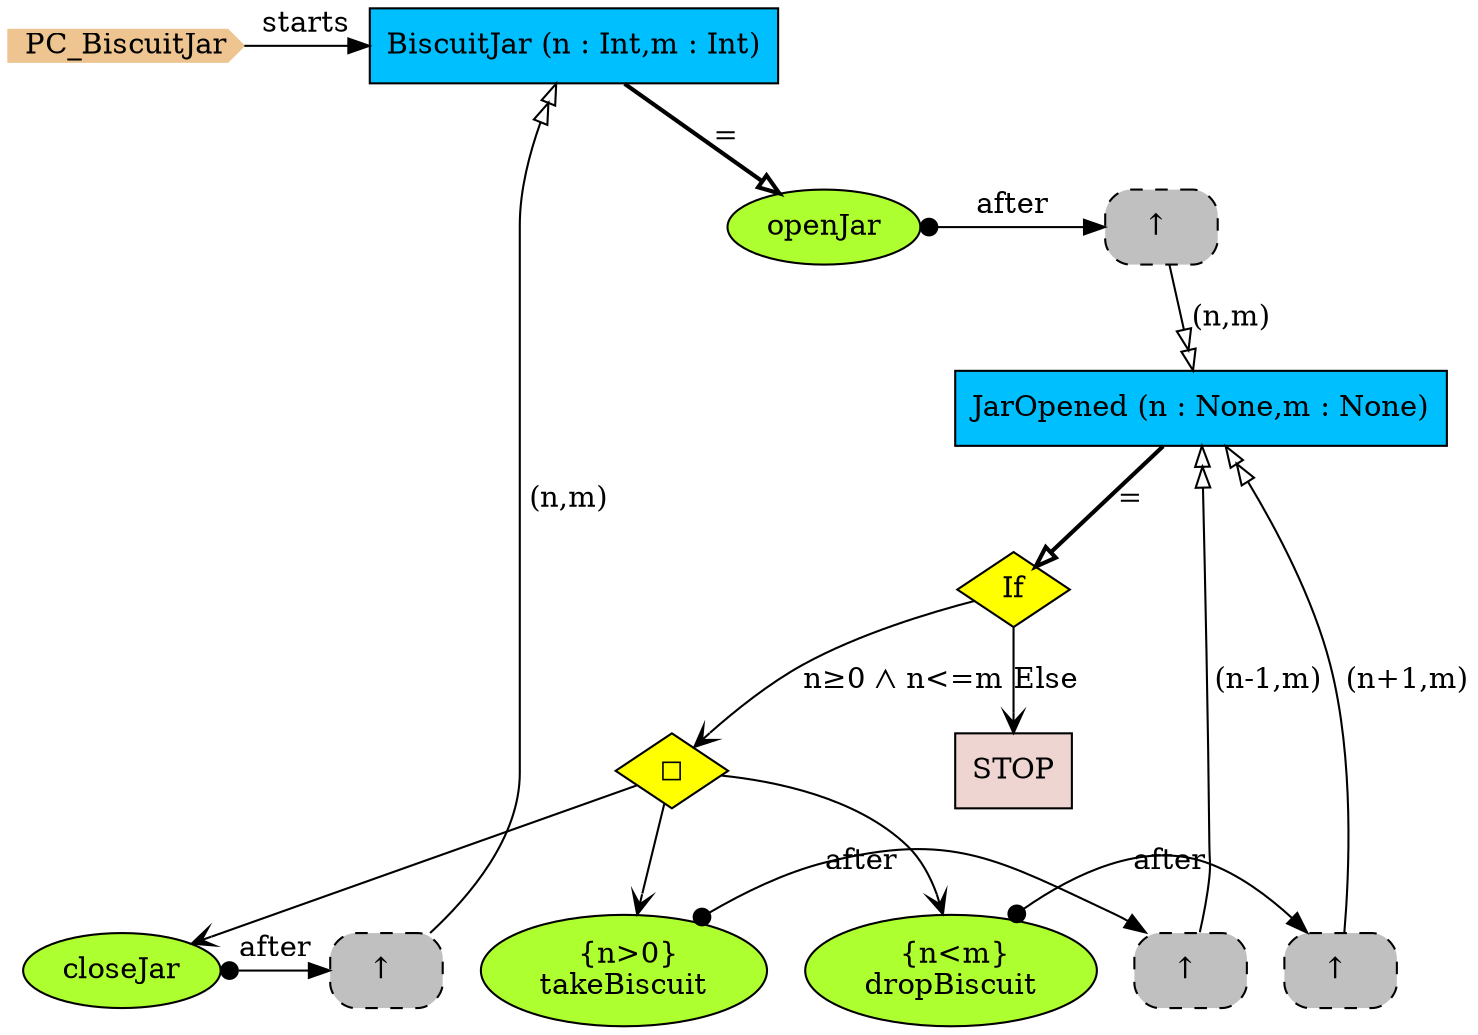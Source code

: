 digraph {

StartN_ [shape = cds,color=burlywood2,style=filled,height=.2,width=.2, label =PC_BiscuitJar];
openJar [shape=ellipse,fillcolor=greenyellow,style=filled,label="openJar"];
JarOpened [shape=box,fillcolor=deepskyblue,style = filled,label="JarOpened (n : None,m : None)"];
OpJarOpenedIf [shape=diamond,fillcolor=yellow,style=filled,label="If"];
takeBiscuit [shape=ellipse,fillcolor=greenyellow,style=filled,label=" {n>0}
takeBiscuit"];
closeJar [shape=ellipse,fillcolor=greenyellow,style=filled,label="closeJar"];
RefJarOpenedDrop [shape=rectangle,fillcolor=gray,style="rounded,filled,dashed",label="↑ "];
RefBiscuitJar [shape=rectangle,fillcolor=gray,style="rounded,filled,dashed",label="↑ "];
RefJarOpenedTake [shape=rectangle,fillcolor=gray,style="rounded,filled,dashed",label="↑ "];
RefJarOpened [shape=rectangle,fillcolor=gray,style="rounded,filled,dashed",label="↑ "];
dropBiscuit [shape=ellipse,fillcolor=greenyellow,style=filled,label=" {n<m}
dropBiscuit"];
OpJarOpened [shape=diamond,fillcolor=yellow,style=filled,label="◻︎"];
STOP [shape=box,fillcolor=mistyrose2,style = filled,label="STOP"];
BiscuitJar [shape=box,fillcolor=deepskyblue,style = filled,label="BiscuitJar (n : Int,m : Int)"];

{rank=same;RefBiscuitJar,closeJar}
{rank=same;RefJarOpenedDrop,dropBiscuit}
{rank=same;RefJarOpened,openJar}
{rank=same;RefJarOpenedTake,takeBiscuit}
{rank=same;BiscuitJar,StartN_}

closeJar->RefBiscuitJar[arrowtail=dot,dir=both,label="after"];
dropBiscuit->RefJarOpenedDrop[arrowtail=dot,dir=both,label="after"];
RefJarOpenedDrop->JarOpened[arrowhead="normalnormal",fillcolor=white,label=" (n+1,m)"];
openJar->RefJarOpened[arrowtail=dot,dir=both,label="after"];
OpJarOpened->closeJar[arrowhead="open"];
OpJarOpened->takeBiscuit[arrowhead="open"];
OpJarOpenedIf->OpJarOpened[arrowhead="open",label="n≥0 ⋀ n<=m"];
OpJarOpenedIf->STOP[arrowhead="open",label="Else"];
OpJarOpened->dropBiscuit[arrowhead="open"];
RefJarOpened->JarOpened[arrowhead="normalnormal",fillcolor=white,label=" (n,m)"];
RefJarOpenedTake->JarOpened[arrowhead="normalnormal",fillcolor=white,label=" (n-1,m)"];
takeBiscuit->RefJarOpenedTake[arrowtail=dot,dir=both,label="after"];
RefBiscuitJar->BiscuitJar[arrowhead="normalnormal",fillcolor=white,label=" (n,m)"];
JarOpened->OpJarOpenedIf[arrowhead="onormal",penwidth=2,label="="];
BiscuitJar->openJar[arrowhead="onormal",penwidth=2,label="="];
StartN_->BiscuitJar[label="starts"];
}